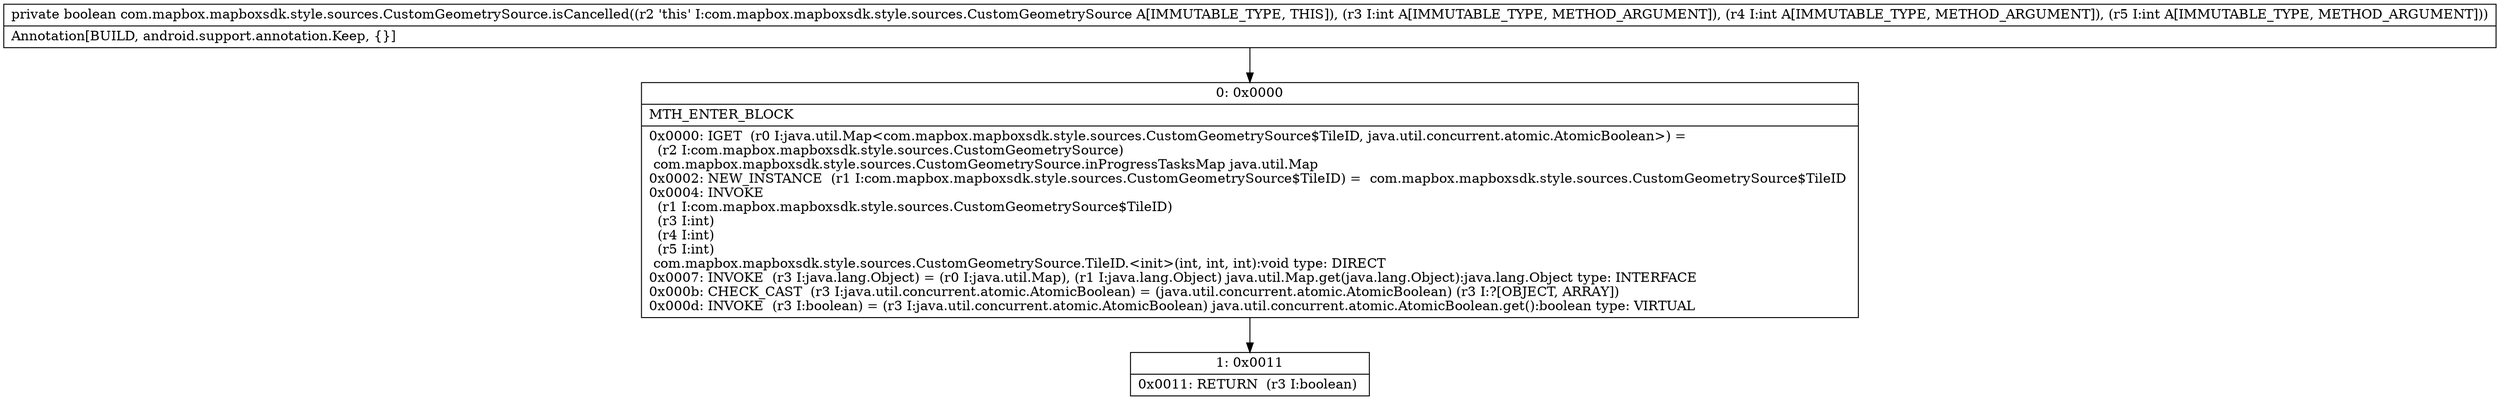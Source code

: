 digraph "CFG forcom.mapbox.mapboxsdk.style.sources.CustomGeometrySource.isCancelled(III)Z" {
Node_0 [shape=record,label="{0\:\ 0x0000|MTH_ENTER_BLOCK\l|0x0000: IGET  (r0 I:java.util.Map\<com.mapbox.mapboxsdk.style.sources.CustomGeometrySource$TileID, java.util.concurrent.atomic.AtomicBoolean\>) = \l  (r2 I:com.mapbox.mapboxsdk.style.sources.CustomGeometrySource)\l com.mapbox.mapboxsdk.style.sources.CustomGeometrySource.inProgressTasksMap java.util.Map \l0x0002: NEW_INSTANCE  (r1 I:com.mapbox.mapboxsdk.style.sources.CustomGeometrySource$TileID) =  com.mapbox.mapboxsdk.style.sources.CustomGeometrySource$TileID \l0x0004: INVOKE  \l  (r1 I:com.mapbox.mapboxsdk.style.sources.CustomGeometrySource$TileID)\l  (r3 I:int)\l  (r4 I:int)\l  (r5 I:int)\l com.mapbox.mapboxsdk.style.sources.CustomGeometrySource.TileID.\<init\>(int, int, int):void type: DIRECT \l0x0007: INVOKE  (r3 I:java.lang.Object) = (r0 I:java.util.Map), (r1 I:java.lang.Object) java.util.Map.get(java.lang.Object):java.lang.Object type: INTERFACE \l0x000b: CHECK_CAST  (r3 I:java.util.concurrent.atomic.AtomicBoolean) = (java.util.concurrent.atomic.AtomicBoolean) (r3 I:?[OBJECT, ARRAY]) \l0x000d: INVOKE  (r3 I:boolean) = (r3 I:java.util.concurrent.atomic.AtomicBoolean) java.util.concurrent.atomic.AtomicBoolean.get():boolean type: VIRTUAL \l}"];
Node_1 [shape=record,label="{1\:\ 0x0011|0x0011: RETURN  (r3 I:boolean) \l}"];
MethodNode[shape=record,label="{private boolean com.mapbox.mapboxsdk.style.sources.CustomGeometrySource.isCancelled((r2 'this' I:com.mapbox.mapboxsdk.style.sources.CustomGeometrySource A[IMMUTABLE_TYPE, THIS]), (r3 I:int A[IMMUTABLE_TYPE, METHOD_ARGUMENT]), (r4 I:int A[IMMUTABLE_TYPE, METHOD_ARGUMENT]), (r5 I:int A[IMMUTABLE_TYPE, METHOD_ARGUMENT]))  | Annotation[BUILD, android.support.annotation.Keep, \{\}]\l}"];
MethodNode -> Node_0;
Node_0 -> Node_1;
}

